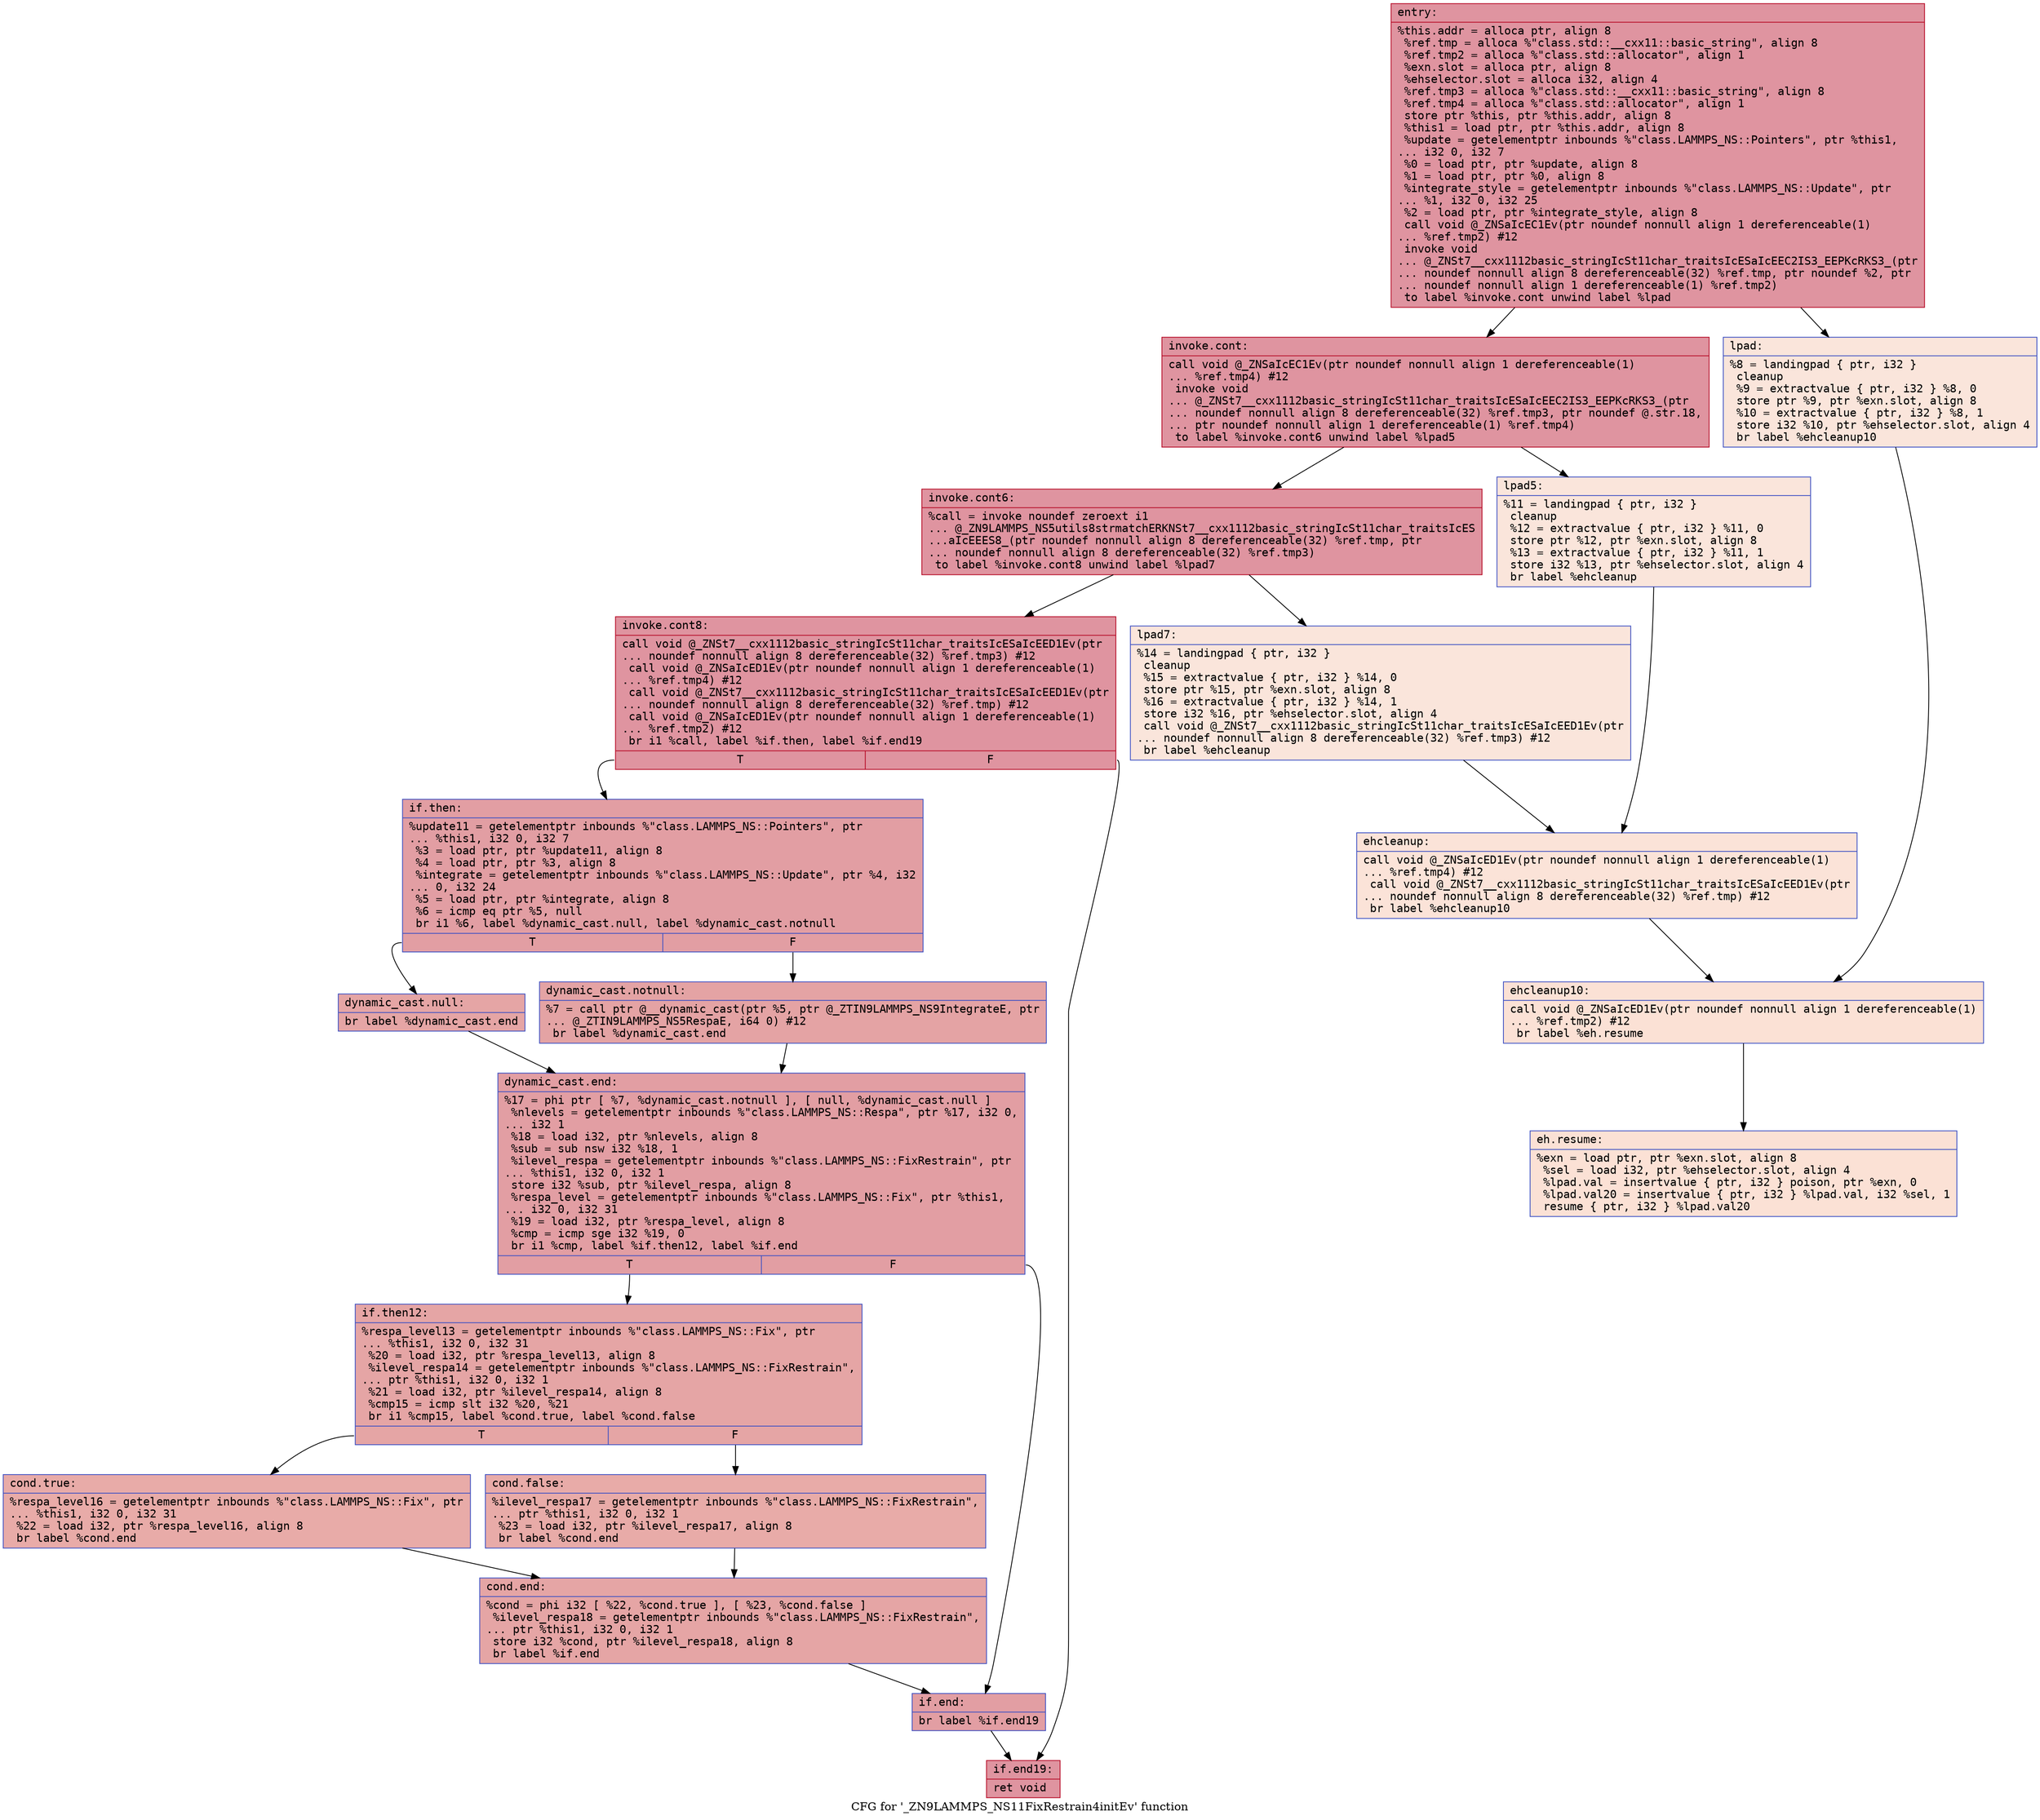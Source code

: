 digraph "CFG for '_ZN9LAMMPS_NS11FixRestrain4initEv' function" {
	label="CFG for '_ZN9LAMMPS_NS11FixRestrain4initEv' function";

	Node0x55fce0314d60 [shape=record,color="#b70d28ff", style=filled, fillcolor="#b70d2870" fontname="Courier",label="{entry:\l|  %this.addr = alloca ptr, align 8\l  %ref.tmp = alloca %\"class.std::__cxx11::basic_string\", align 8\l  %ref.tmp2 = alloca %\"class.std::allocator\", align 1\l  %exn.slot = alloca ptr, align 8\l  %ehselector.slot = alloca i32, align 4\l  %ref.tmp3 = alloca %\"class.std::__cxx11::basic_string\", align 8\l  %ref.tmp4 = alloca %\"class.std::allocator\", align 1\l  store ptr %this, ptr %this.addr, align 8\l  %this1 = load ptr, ptr %this.addr, align 8\l  %update = getelementptr inbounds %\"class.LAMMPS_NS::Pointers\", ptr %this1,\l... i32 0, i32 7\l  %0 = load ptr, ptr %update, align 8\l  %1 = load ptr, ptr %0, align 8\l  %integrate_style = getelementptr inbounds %\"class.LAMMPS_NS::Update\", ptr\l... %1, i32 0, i32 25\l  %2 = load ptr, ptr %integrate_style, align 8\l  call void @_ZNSaIcEC1Ev(ptr noundef nonnull align 1 dereferenceable(1)\l... %ref.tmp2) #12\l  invoke void\l... @_ZNSt7__cxx1112basic_stringIcSt11char_traitsIcESaIcEEC2IS3_EEPKcRKS3_(ptr\l... noundef nonnull align 8 dereferenceable(32) %ref.tmp, ptr noundef %2, ptr\l... noundef nonnull align 1 dereferenceable(1) %ref.tmp2)\l          to label %invoke.cont unwind label %lpad\l}"];
	Node0x55fce0314d60 -> Node0x55fce03157e0[tooltip="entry -> invoke.cont\nProbability 100.00%" ];
	Node0x55fce0314d60 -> Node0x55fce0314c60[tooltip="entry -> lpad\nProbability 0.00%" ];
	Node0x55fce03157e0 [shape=record,color="#b70d28ff", style=filled, fillcolor="#b70d2870" fontname="Courier",label="{invoke.cont:\l|  call void @_ZNSaIcEC1Ev(ptr noundef nonnull align 1 dereferenceable(1)\l... %ref.tmp4) #12\l  invoke void\l... @_ZNSt7__cxx1112basic_stringIcSt11char_traitsIcESaIcEEC2IS3_EEPKcRKS3_(ptr\l... noundef nonnull align 8 dereferenceable(32) %ref.tmp3, ptr noundef @.str.18,\l... ptr noundef nonnull align 1 dereferenceable(1) %ref.tmp4)\l          to label %invoke.cont6 unwind label %lpad5\l}"];
	Node0x55fce03157e0 -> Node0x55fce0315c30[tooltip="invoke.cont -> invoke.cont6\nProbability 100.00%" ];
	Node0x55fce03157e0 -> Node0x55fce0315c80[tooltip="invoke.cont -> lpad5\nProbability 0.00%" ];
	Node0x55fce0315c30 [shape=record,color="#b70d28ff", style=filled, fillcolor="#b70d2870" fontname="Courier",label="{invoke.cont6:\l|  %call = invoke noundef zeroext i1\l... @_ZN9LAMMPS_NS5utils8strmatchERKNSt7__cxx1112basic_stringIcSt11char_traitsIcES\l...aIcEEES8_(ptr noundef nonnull align 8 dereferenceable(32) %ref.tmp, ptr\l... noundef nonnull align 8 dereferenceable(32) %ref.tmp3)\l          to label %invoke.cont8 unwind label %lpad7\l}"];
	Node0x55fce0315c30 -> Node0x55fce0315be0[tooltip="invoke.cont6 -> invoke.cont8\nProbability 100.00%" ];
	Node0x55fce0315c30 -> Node0x55fce0315e90[tooltip="invoke.cont6 -> lpad7\nProbability 0.00%" ];
	Node0x55fce0315be0 [shape=record,color="#b70d28ff", style=filled, fillcolor="#b70d2870" fontname="Courier",label="{invoke.cont8:\l|  call void @_ZNSt7__cxx1112basic_stringIcSt11char_traitsIcESaIcEED1Ev(ptr\l... noundef nonnull align 8 dereferenceable(32) %ref.tmp3) #12\l  call void @_ZNSaIcED1Ev(ptr noundef nonnull align 1 dereferenceable(1)\l... %ref.tmp4) #12\l  call void @_ZNSt7__cxx1112basic_stringIcSt11char_traitsIcESaIcEED1Ev(ptr\l... noundef nonnull align 8 dereferenceable(32) %ref.tmp) #12\l  call void @_ZNSaIcED1Ev(ptr noundef nonnull align 1 dereferenceable(1)\l... %ref.tmp2) #12\l  br i1 %call, label %if.then, label %if.end19\l|{<s0>T|<s1>F}}"];
	Node0x55fce0315be0:s0 -> Node0x55fce03165d0[tooltip="invoke.cont8 -> if.then\nProbability 50.00%" ];
	Node0x55fce0315be0:s1 -> Node0x55fce0316620[tooltip="invoke.cont8 -> if.end19\nProbability 50.00%" ];
	Node0x55fce03165d0 [shape=record,color="#3d50c3ff", style=filled, fillcolor="#be242e70" fontname="Courier",label="{if.then:\l|  %update11 = getelementptr inbounds %\"class.LAMMPS_NS::Pointers\", ptr\l... %this1, i32 0, i32 7\l  %3 = load ptr, ptr %update11, align 8\l  %4 = load ptr, ptr %3, align 8\l  %integrate = getelementptr inbounds %\"class.LAMMPS_NS::Update\", ptr %4, i32\l... 0, i32 24\l  %5 = load ptr, ptr %integrate, align 8\l  %6 = icmp eq ptr %5, null\l  br i1 %6, label %dynamic_cast.null, label %dynamic_cast.notnull\l|{<s0>T|<s1>F}}"];
	Node0x55fce03165d0:s0 -> Node0x55fce0316ba0[tooltip="if.then -> dynamic_cast.null\nProbability 37.50%" ];
	Node0x55fce03165d0:s1 -> Node0x55fce0316c40[tooltip="if.then -> dynamic_cast.notnull\nProbability 62.50%" ];
	Node0x55fce0316c40 [shape=record,color="#3d50c3ff", style=filled, fillcolor="#c32e3170" fontname="Courier",label="{dynamic_cast.notnull:\l|  %7 = call ptr @__dynamic_cast(ptr %5, ptr @_ZTIN9LAMMPS_NS9IntegrateE, ptr\l... @_ZTIN9LAMMPS_NS5RespaE, i64 0) #12\l  br label %dynamic_cast.end\l}"];
	Node0x55fce0316c40 -> Node0x55fce0317220[tooltip="dynamic_cast.notnull -> dynamic_cast.end\nProbability 100.00%" ];
	Node0x55fce0314c60 [shape=record,color="#3d50c3ff", style=filled, fillcolor="#f4c5ad70" fontname="Courier",label="{lpad:\l|  %8 = landingpad \{ ptr, i32 \}\l          cleanup\l  %9 = extractvalue \{ ptr, i32 \} %8, 0\l  store ptr %9, ptr %exn.slot, align 8\l  %10 = extractvalue \{ ptr, i32 \} %8, 1\l  store i32 %10, ptr %ehselector.slot, align 4\l  br label %ehcleanup10\l}"];
	Node0x55fce0314c60 -> Node0x55fce03175a0[tooltip="lpad -> ehcleanup10\nProbability 100.00%" ];
	Node0x55fce0315c80 [shape=record,color="#3d50c3ff", style=filled, fillcolor="#f4c5ad70" fontname="Courier",label="{lpad5:\l|  %11 = landingpad \{ ptr, i32 \}\l          cleanup\l  %12 = extractvalue \{ ptr, i32 \} %11, 0\l  store ptr %12, ptr %exn.slot, align 8\l  %13 = extractvalue \{ ptr, i32 \} %11, 1\l  store i32 %13, ptr %ehselector.slot, align 4\l  br label %ehcleanup\l}"];
	Node0x55fce0315c80 -> Node0x55fce0317940[tooltip="lpad5 -> ehcleanup\nProbability 100.00%" ];
	Node0x55fce0315e90 [shape=record,color="#3d50c3ff", style=filled, fillcolor="#f4c5ad70" fontname="Courier",label="{lpad7:\l|  %14 = landingpad \{ ptr, i32 \}\l          cleanup\l  %15 = extractvalue \{ ptr, i32 \} %14, 0\l  store ptr %15, ptr %exn.slot, align 8\l  %16 = extractvalue \{ ptr, i32 \} %14, 1\l  store i32 %16, ptr %ehselector.slot, align 4\l  call void @_ZNSt7__cxx1112basic_stringIcSt11char_traitsIcESaIcEED1Ev(ptr\l... noundef nonnull align 8 dereferenceable(32) %ref.tmp3) #12\l  br label %ehcleanup\l}"];
	Node0x55fce0315e90 -> Node0x55fce0317940[tooltip="lpad7 -> ehcleanup\nProbability 100.00%" ];
	Node0x55fce0317940 [shape=record,color="#3d50c3ff", style=filled, fillcolor="#f6bfa670" fontname="Courier",label="{ehcleanup:\l|  call void @_ZNSaIcED1Ev(ptr noundef nonnull align 1 dereferenceable(1)\l... %ref.tmp4) #12\l  call void @_ZNSt7__cxx1112basic_stringIcSt11char_traitsIcESaIcEED1Ev(ptr\l... noundef nonnull align 8 dereferenceable(32) %ref.tmp) #12\l  br label %ehcleanup10\l}"];
	Node0x55fce0317940 -> Node0x55fce03175a0[tooltip="ehcleanup -> ehcleanup10\nProbability 100.00%" ];
	Node0x55fce03175a0 [shape=record,color="#3d50c3ff", style=filled, fillcolor="#f7bca170" fontname="Courier",label="{ehcleanup10:\l|  call void @_ZNSaIcED1Ev(ptr noundef nonnull align 1 dereferenceable(1)\l... %ref.tmp2) #12\l  br label %eh.resume\l}"];
	Node0x55fce03175a0 -> Node0x55fce0318250[tooltip="ehcleanup10 -> eh.resume\nProbability 100.00%" ];
	Node0x55fce0316ba0 [shape=record,color="#3d50c3ff", style=filled, fillcolor="#c5333470" fontname="Courier",label="{dynamic_cast.null:\l|  br label %dynamic_cast.end\l}"];
	Node0x55fce0316ba0 -> Node0x55fce0317220[tooltip="dynamic_cast.null -> dynamic_cast.end\nProbability 100.00%" ];
	Node0x55fce0317220 [shape=record,color="#3d50c3ff", style=filled, fillcolor="#be242e70" fontname="Courier",label="{dynamic_cast.end:\l|  %17 = phi ptr [ %7, %dynamic_cast.notnull ], [ null, %dynamic_cast.null ]\l  %nlevels = getelementptr inbounds %\"class.LAMMPS_NS::Respa\", ptr %17, i32 0,\l... i32 1\l  %18 = load i32, ptr %nlevels, align 8\l  %sub = sub nsw i32 %18, 1\l  %ilevel_respa = getelementptr inbounds %\"class.LAMMPS_NS::FixRestrain\", ptr\l... %this1, i32 0, i32 1\l  store i32 %sub, ptr %ilevel_respa, align 8\l  %respa_level = getelementptr inbounds %\"class.LAMMPS_NS::Fix\", ptr %this1,\l... i32 0, i32 31\l  %19 = load i32, ptr %respa_level, align 8\l  %cmp = icmp sge i32 %19, 0\l  br i1 %cmp, label %if.then12, label %if.end\l|{<s0>T|<s1>F}}"];
	Node0x55fce0317220:s0 -> Node0x55fce0318940[tooltip="dynamic_cast.end -> if.then12\nProbability 50.00%" ];
	Node0x55fce0317220:s1 -> Node0x55fce03189c0[tooltip="dynamic_cast.end -> if.end\nProbability 50.00%" ];
	Node0x55fce0318940 [shape=record,color="#3d50c3ff", style=filled, fillcolor="#c5333470" fontname="Courier",label="{if.then12:\l|  %respa_level13 = getelementptr inbounds %\"class.LAMMPS_NS::Fix\", ptr\l... %this1, i32 0, i32 31\l  %20 = load i32, ptr %respa_level13, align 8\l  %ilevel_respa14 = getelementptr inbounds %\"class.LAMMPS_NS::FixRestrain\",\l... ptr %this1, i32 0, i32 1\l  %21 = load i32, ptr %ilevel_respa14, align 8\l  %cmp15 = icmp slt i32 %20, %21\l  br i1 %cmp15, label %cond.true, label %cond.false\l|{<s0>T|<s1>F}}"];
	Node0x55fce0318940:s0 -> Node0x55fce0318ea0[tooltip="if.then12 -> cond.true\nProbability 50.00%" ];
	Node0x55fce0318940:s1 -> Node0x55fce0318f20[tooltip="if.then12 -> cond.false\nProbability 50.00%" ];
	Node0x55fce0318ea0 [shape=record,color="#3d50c3ff", style=filled, fillcolor="#cc403a70" fontname="Courier",label="{cond.true:\l|  %respa_level16 = getelementptr inbounds %\"class.LAMMPS_NS::Fix\", ptr\l... %this1, i32 0, i32 31\l  %22 = load i32, ptr %respa_level16, align 8\l  br label %cond.end\l}"];
	Node0x55fce0318ea0 -> Node0x55fce0319220[tooltip="cond.true -> cond.end\nProbability 100.00%" ];
	Node0x55fce0318f20 [shape=record,color="#3d50c3ff", style=filled, fillcolor="#cc403a70" fontname="Courier",label="{cond.false:\l|  %ilevel_respa17 = getelementptr inbounds %\"class.LAMMPS_NS::FixRestrain\",\l... ptr %this1, i32 0, i32 1\l  %23 = load i32, ptr %ilevel_respa17, align 8\l  br label %cond.end\l}"];
	Node0x55fce0318f20 -> Node0x55fce0319220[tooltip="cond.false -> cond.end\nProbability 100.00%" ];
	Node0x55fce0319220 [shape=record,color="#3d50c3ff", style=filled, fillcolor="#c5333470" fontname="Courier",label="{cond.end:\l|  %cond = phi i32 [ %22, %cond.true ], [ %23, %cond.false ]\l  %ilevel_respa18 = getelementptr inbounds %\"class.LAMMPS_NS::FixRestrain\",\l... ptr %this1, i32 0, i32 1\l  store i32 %cond, ptr %ilevel_respa18, align 8\l  br label %if.end\l}"];
	Node0x55fce0319220 -> Node0x55fce03189c0[tooltip="cond.end -> if.end\nProbability 100.00%" ];
	Node0x55fce03189c0 [shape=record,color="#3d50c3ff", style=filled, fillcolor="#be242e70" fontname="Courier",label="{if.end:\l|  br label %if.end19\l}"];
	Node0x55fce03189c0 -> Node0x55fce0316620[tooltip="if.end -> if.end19\nProbability 100.00%" ];
	Node0x55fce0316620 [shape=record,color="#b70d28ff", style=filled, fillcolor="#b70d2870" fontname="Courier",label="{if.end19:\l|  ret void\l}"];
	Node0x55fce0318250 [shape=record,color="#3d50c3ff", style=filled, fillcolor="#f7bca170" fontname="Courier",label="{eh.resume:\l|  %exn = load ptr, ptr %exn.slot, align 8\l  %sel = load i32, ptr %ehselector.slot, align 4\l  %lpad.val = insertvalue \{ ptr, i32 \} poison, ptr %exn, 0\l  %lpad.val20 = insertvalue \{ ptr, i32 \} %lpad.val, i32 %sel, 1\l  resume \{ ptr, i32 \} %lpad.val20\l}"];
}

